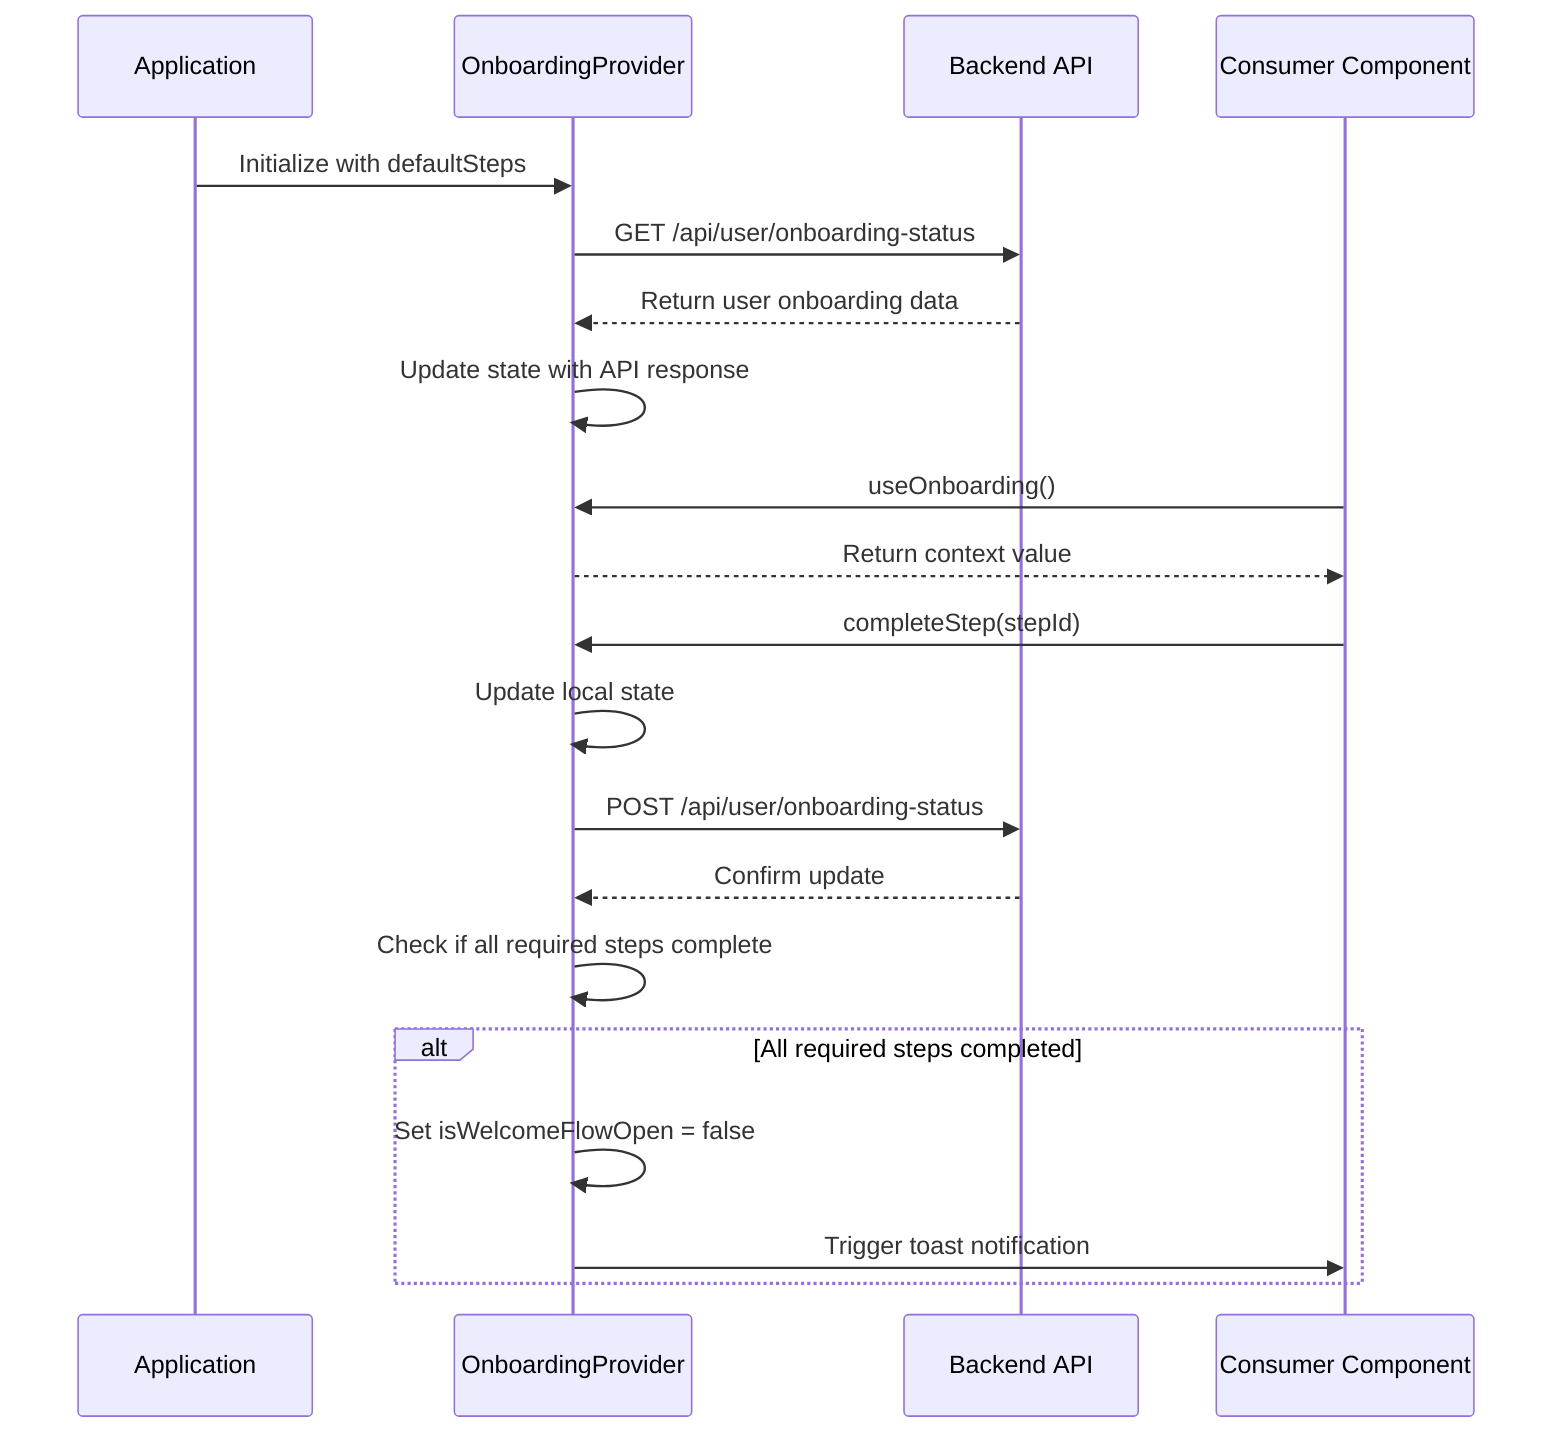 sequenceDiagram
    participant App as Application
    participant Provider as OnboardingProvider
    participant API as Backend API
    participant Component as Consumer Component
    
    App->>Provider: Initialize with defaultSteps
    Provider->>API: GET /api/user/onboarding-status
    API-->>Provider: Return user onboarding data
    Provider->>Provider: Update state with API response
    
    Component->>Provider: useOnboarding()
    Provider-->>Component: Return context value
    
    Component->>Provider: completeStep(stepId)
    Provider->>Provider: Update local state
    Provider->>API: POST /api/user/onboarding-status
    API-->>Provider: Confirm update
    Provider->>Provider: Check if all required steps complete
    
    alt All required steps completed
        Provider->>Provider: Set isWelcomeFlowOpen = false
        Provider->>Component: Trigger toast notification
    end